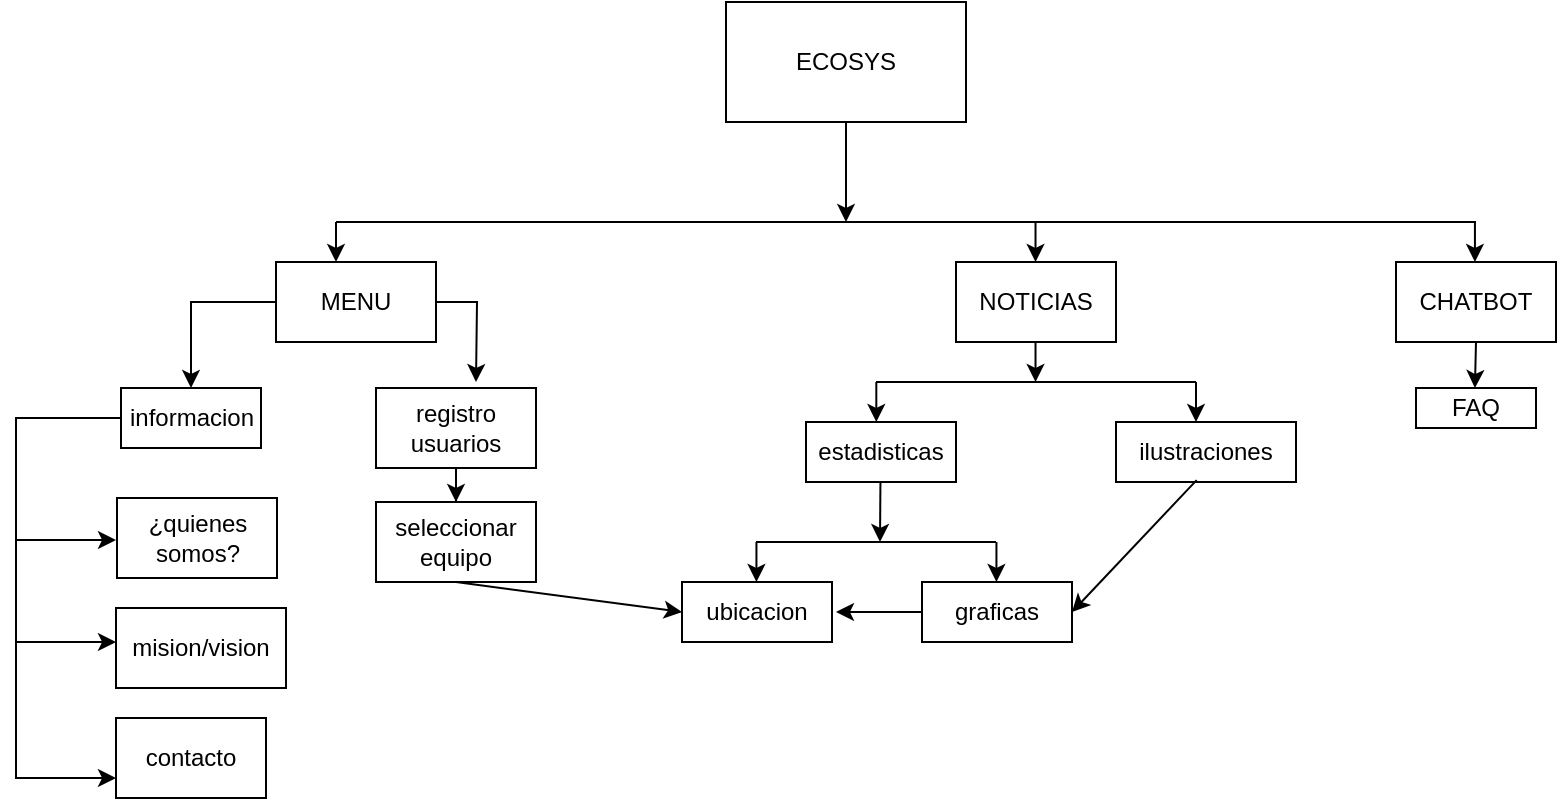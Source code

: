 <mxfile version="20.5.1" type="github" pages="2">
  <diagram name="Page-1" id="e7e014a7-5840-1c2e-5031-d8a46d1fe8dd">
    <mxGraphModel dx="1027" dy="588" grid="1" gridSize="10" guides="1" tooltips="1" connect="1" arrows="1" fold="1" page="1" pageScale="1" pageWidth="1169" pageHeight="826" background="none" math="0" shadow="0">
      <root>
        <mxCell id="0" />
        <mxCell id="1" parent="0" />
        <mxCell id="GRceoLUU05nvehxMUDMh-85" value="ECOSYS" style="rounded=0;whiteSpace=wrap;html=1;" parent="1" vertex="1">
          <mxGeometry x="525" y="40" width="120" height="60" as="geometry" />
        </mxCell>
        <mxCell id="GRceoLUU05nvehxMUDMh-86" value="" style="endArrow=classic;html=1;rounded=0;" parent="1" edge="1">
          <mxGeometry width="50" height="50" relative="1" as="geometry">
            <mxPoint x="585" y="100" as="sourcePoint" />
            <mxPoint x="585" y="150" as="targetPoint" />
          </mxGeometry>
        </mxCell>
        <mxCell id="GRceoLUU05nvehxMUDMh-87" value="" style="endArrow=none;html=1;rounded=0;" parent="1" edge="1">
          <mxGeometry width="50" height="50" relative="1" as="geometry">
            <mxPoint x="330" y="150" as="sourcePoint" />
            <mxPoint x="900" y="150" as="targetPoint" />
          </mxGeometry>
        </mxCell>
        <mxCell id="GRceoLUU05nvehxMUDMh-127" style="edgeStyle=orthogonalEdgeStyle;rounded=0;orthogonalLoop=1;jettySize=auto;html=1;" parent="1" source="GRceoLUU05nvehxMUDMh-88" edge="1">
          <mxGeometry relative="1" as="geometry">
            <mxPoint x="400" y="230" as="targetPoint" />
          </mxGeometry>
        </mxCell>
        <mxCell id="GRceoLUU05nvehxMUDMh-128" style="edgeStyle=orthogonalEdgeStyle;rounded=0;orthogonalLoop=1;jettySize=auto;html=1;entryX=0.5;entryY=0;entryDx=0;entryDy=0;" parent="1" source="GRceoLUU05nvehxMUDMh-88" target="GRceoLUU05nvehxMUDMh-91" edge="1">
          <mxGeometry relative="1" as="geometry" />
        </mxCell>
        <mxCell id="GRceoLUU05nvehxMUDMh-88" value="MENU" style="rounded=0;whiteSpace=wrap;html=1;" parent="1" vertex="1">
          <mxGeometry x="300" y="170" width="80" height="40" as="geometry" />
        </mxCell>
        <mxCell id="GRceoLUU05nvehxMUDMh-125" style="edgeStyle=orthogonalEdgeStyle;rounded=0;orthogonalLoop=1;jettySize=auto;html=1;entryX=0.5;entryY=0;entryDx=0;entryDy=0;" parent="1" source="GRceoLUU05nvehxMUDMh-89" target="GRceoLUU05nvehxMUDMh-121" edge="1">
          <mxGeometry relative="1" as="geometry" />
        </mxCell>
        <mxCell id="GRceoLUU05nvehxMUDMh-89" value="registro usuarios" style="rounded=0;whiteSpace=wrap;html=1;" parent="1" vertex="1">
          <mxGeometry x="350" y="233" width="80" height="40" as="geometry" />
        </mxCell>
        <mxCell id="GRceoLUU05nvehxMUDMh-90" value="CHATBOT" style="rounded=0;whiteSpace=wrap;html=1;" parent="1" vertex="1">
          <mxGeometry x="860" y="170" width="80" height="40" as="geometry" />
        </mxCell>
        <mxCell id="GRceoLUU05nvehxMUDMh-130" style="edgeStyle=orthogonalEdgeStyle;rounded=0;orthogonalLoop=1;jettySize=auto;html=1;entryX=0;entryY=0.75;entryDx=0;entryDy=0;" parent="1" source="GRceoLUU05nvehxMUDMh-91" target="GRceoLUU05nvehxMUDMh-95" edge="1">
          <mxGeometry relative="1" as="geometry">
            <Array as="points">
              <mxPoint x="170" y="248" />
              <mxPoint x="170" y="428" />
            </Array>
          </mxGeometry>
        </mxCell>
        <mxCell id="GRceoLUU05nvehxMUDMh-91" value="informacion" style="rounded=0;whiteSpace=wrap;html=1;" parent="1" vertex="1">
          <mxGeometry x="222.5" y="233" width="70" height="30" as="geometry" />
        </mxCell>
        <mxCell id="GRceoLUU05nvehxMUDMh-92" value="¿quienes somos?" style="rounded=0;whiteSpace=wrap;html=1;" parent="1" vertex="1">
          <mxGeometry x="220.5" y="288" width="80" height="40" as="geometry" />
        </mxCell>
        <mxCell id="GRceoLUU05nvehxMUDMh-93" value="mision/vision" style="rounded=0;whiteSpace=wrap;html=1;" parent="1" vertex="1">
          <mxGeometry x="220" y="343" width="85" height="40" as="geometry" />
        </mxCell>
        <mxCell id="GRceoLUU05nvehxMUDMh-95" value="contacto" style="rounded=0;whiteSpace=wrap;html=1;" parent="1" vertex="1">
          <mxGeometry x="220" y="398" width="75" height="40" as="geometry" />
        </mxCell>
        <mxCell id="GRceoLUU05nvehxMUDMh-100" value="NOTICIAS" style="rounded=0;whiteSpace=wrap;html=1;" parent="1" vertex="1">
          <mxGeometry x="640" y="170" width="80" height="40" as="geometry" />
        </mxCell>
        <mxCell id="GRceoLUU05nvehxMUDMh-101" value="estadisticas" style="rounded=0;whiteSpace=wrap;html=1;" parent="1" vertex="1">
          <mxGeometry x="565" y="250" width="75" height="30" as="geometry" />
        </mxCell>
        <mxCell id="GRceoLUU05nvehxMUDMh-102" value="ilustraciones" style="rounded=0;whiteSpace=wrap;html=1;" parent="1" vertex="1">
          <mxGeometry x="720" y="250" width="90" height="30" as="geometry" />
        </mxCell>
        <mxCell id="GRceoLUU05nvehxMUDMh-103" value="ubicacion" style="rounded=0;whiteSpace=wrap;html=1;" parent="1" vertex="1">
          <mxGeometry x="503" y="330" width="75" height="30" as="geometry" />
        </mxCell>
        <mxCell id="GRceoLUU05nvehxMUDMh-133" style="edgeStyle=orthogonalEdgeStyle;rounded=0;orthogonalLoop=1;jettySize=auto;html=1;" parent="1" source="GRceoLUU05nvehxMUDMh-104" edge="1">
          <mxGeometry relative="1" as="geometry">
            <mxPoint x="580" y="345" as="targetPoint" />
          </mxGeometry>
        </mxCell>
        <mxCell id="GRceoLUU05nvehxMUDMh-104" value="graficas" style="rounded=0;whiteSpace=wrap;html=1;" parent="1" vertex="1">
          <mxGeometry x="623" y="330" width="75" height="30" as="geometry" />
        </mxCell>
        <mxCell id="GRceoLUU05nvehxMUDMh-105" value="" style="endArrow=classic;html=1;rounded=0;" parent="1" edge="1">
          <mxGeometry width="50" height="50" relative="1" as="geometry">
            <mxPoint x="760" y="230" as="sourcePoint" />
            <mxPoint x="760" y="250" as="targetPoint" />
          </mxGeometry>
        </mxCell>
        <mxCell id="GRceoLUU05nvehxMUDMh-106" value="" style="endArrow=classic;html=1;rounded=0;" parent="1" edge="1">
          <mxGeometry width="50" height="50" relative="1" as="geometry">
            <mxPoint x="600.16" y="230" as="sourcePoint" />
            <mxPoint x="600.16" y="250" as="targetPoint" />
          </mxGeometry>
        </mxCell>
        <mxCell id="GRceoLUU05nvehxMUDMh-107" value="" style="endArrow=none;html=1;rounded=0;" parent="1" edge="1">
          <mxGeometry width="50" height="50" relative="1" as="geometry">
            <mxPoint x="600" y="230" as="sourcePoint" />
            <mxPoint x="760" y="230" as="targetPoint" />
          </mxGeometry>
        </mxCell>
        <mxCell id="GRceoLUU05nvehxMUDMh-108" value="" style="endArrow=none;html=1;rounded=0;" parent="1" edge="1">
          <mxGeometry width="50" height="50" relative="1" as="geometry">
            <mxPoint x="540" y="310" as="sourcePoint" />
            <mxPoint x="660" y="310" as="targetPoint" />
          </mxGeometry>
        </mxCell>
        <mxCell id="GRceoLUU05nvehxMUDMh-109" value="" style="endArrow=classic;html=1;rounded=0;" parent="1" edge="1">
          <mxGeometry width="50" height="50" relative="1" as="geometry">
            <mxPoint x="679.76" y="150" as="sourcePoint" />
            <mxPoint x="679.76" y="170" as="targetPoint" />
          </mxGeometry>
        </mxCell>
        <mxCell id="GRceoLUU05nvehxMUDMh-110" value="" style="endArrow=classic;html=1;rounded=0;" parent="1" edge="1">
          <mxGeometry width="50" height="50" relative="1" as="geometry">
            <mxPoint x="679.76" y="210" as="sourcePoint" />
            <mxPoint x="679.76" y="230" as="targetPoint" />
          </mxGeometry>
        </mxCell>
        <mxCell id="GRceoLUU05nvehxMUDMh-111" value="" style="endArrow=classic;html=1;rounded=0;" parent="1" edge="1">
          <mxGeometry width="50" height="50" relative="1" as="geometry">
            <mxPoint x="540.22" y="310" as="sourcePoint" />
            <mxPoint x="540.22" y="330" as="targetPoint" />
          </mxGeometry>
        </mxCell>
        <mxCell id="GRceoLUU05nvehxMUDMh-112" value="" style="endArrow=classic;html=1;rounded=0;" parent="1" edge="1">
          <mxGeometry width="50" height="50" relative="1" as="geometry">
            <mxPoint x="660.22" y="310" as="sourcePoint" />
            <mxPoint x="660.22" y="330" as="targetPoint" />
          </mxGeometry>
        </mxCell>
        <mxCell id="GRceoLUU05nvehxMUDMh-113" value="" style="endArrow=classic;html=1;rounded=0;" parent="1" edge="1">
          <mxGeometry width="50" height="50" relative="1" as="geometry">
            <mxPoint x="602.22" y="280" as="sourcePoint" />
            <mxPoint x="602" y="310" as="targetPoint" />
          </mxGeometry>
        </mxCell>
        <mxCell id="GRceoLUU05nvehxMUDMh-114" value="FAQ" style="rounded=0;whiteSpace=wrap;html=1;" parent="1" vertex="1">
          <mxGeometry x="870" y="233" width="60" height="20" as="geometry" />
        </mxCell>
        <mxCell id="GRceoLUU05nvehxMUDMh-120" value="" style="endArrow=classic;html=1;rounded=0;entryX=1;entryY=0.5;entryDx=0;entryDy=0;exitX=0.448;exitY=0.969;exitDx=0;exitDy=0;exitPerimeter=0;" parent="1" source="GRceoLUU05nvehxMUDMh-102" target="GRceoLUU05nvehxMUDMh-104" edge="1">
          <mxGeometry width="50" height="50" relative="1" as="geometry">
            <mxPoint x="760.22" y="360" as="sourcePoint" />
            <mxPoint x="760" y="390" as="targetPoint" />
          </mxGeometry>
        </mxCell>
        <mxCell id="GRceoLUU05nvehxMUDMh-121" value="seleccionar equipo" style="rounded=0;whiteSpace=wrap;html=1;" parent="1" vertex="1">
          <mxGeometry x="350" y="290" width="80" height="40" as="geometry" />
        </mxCell>
        <mxCell id="GRceoLUU05nvehxMUDMh-122" value="" style="endArrow=classic;html=1;rounded=0;" parent="1" edge="1">
          <mxGeometry width="50" height="50" relative="1" as="geometry">
            <mxPoint x="899.47" y="150" as="sourcePoint" />
            <mxPoint x="899.47" y="170" as="targetPoint" />
          </mxGeometry>
        </mxCell>
        <mxCell id="GRceoLUU05nvehxMUDMh-123" value="" style="endArrow=classic;html=1;rounded=0;exitX=0.5;exitY=1;exitDx=0;exitDy=0;" parent="1" source="GRceoLUU05nvehxMUDMh-90" edge="1">
          <mxGeometry width="50" height="50" relative="1" as="geometry">
            <mxPoint x="899.47" y="213" as="sourcePoint" />
            <mxPoint x="899.47" y="233" as="targetPoint" />
          </mxGeometry>
        </mxCell>
        <mxCell id="GRceoLUU05nvehxMUDMh-124" value="" style="endArrow=classic;html=1;rounded=0;entryX=0;entryY=0.5;entryDx=0;entryDy=0;exitX=0.5;exitY=1;exitDx=0;exitDy=0;" parent="1" source="GRceoLUU05nvehxMUDMh-121" target="GRceoLUU05nvehxMUDMh-103" edge="1">
          <mxGeometry width="50" height="50" relative="1" as="geometry">
            <mxPoint x="482.32" y="360.0" as="sourcePoint" />
            <mxPoint x="420" y="425.93" as="targetPoint" />
          </mxGeometry>
        </mxCell>
        <mxCell id="GRceoLUU05nvehxMUDMh-131" value="" style="endArrow=classic;html=1;rounded=0;" parent="1" edge="1">
          <mxGeometry width="50" height="50" relative="1" as="geometry">
            <mxPoint x="170" y="309" as="sourcePoint" />
            <mxPoint x="220" y="309" as="targetPoint" />
          </mxGeometry>
        </mxCell>
        <mxCell id="GRceoLUU05nvehxMUDMh-132" value="" style="endArrow=classic;html=1;rounded=0;" parent="1" edge="1">
          <mxGeometry width="50" height="50" relative="1" as="geometry">
            <mxPoint x="170" y="360" as="sourcePoint" />
            <mxPoint x="220.0" y="360" as="targetPoint" />
          </mxGeometry>
        </mxCell>
        <mxCell id="GRceoLUU05nvehxMUDMh-135" value="" style="endArrow=classic;html=1;rounded=0;" parent="1" edge="1">
          <mxGeometry width="50" height="50" relative="1" as="geometry">
            <mxPoint x="330" y="150" as="sourcePoint" />
            <mxPoint x="330" y="170" as="targetPoint" />
          </mxGeometry>
        </mxCell>
      </root>
    </mxGraphModel>
  </diagram>
  <diagram id="6UM_mXIubdZWodaXz436" name="Página-2">
    <mxGraphModel dx="1284" dy="735" grid="1" gridSize="10" guides="1" tooltips="1" connect="1" arrows="1" fold="1" page="1" pageScale="1" pageWidth="1920" pageHeight="1200" math="0" shadow="0">
      <root>
        <mxCell id="0" />
        <mxCell id="1" parent="0" />
        <mxCell id="PEqW4hqBbAC3YHV6mAIF-1" value="CentroComercial" style="swimlane;fontStyle=1;align=center;verticalAlign=top;childLayout=stackLayout;horizontal=1;startSize=26;horizontalStack=0;resizeParent=1;resizeParentMax=0;resizeLast=0;collapsible=1;marginBottom=0;fontFamily=Lucida Console;" parent="1" vertex="1">
          <mxGeometry x="209" y="178" width="160" height="122" as="geometry" />
        </mxCell>
        <mxCell id="PEqW4hqBbAC3YHV6mAIF-2" value="- nombre: String&#xa;- direccion: String&#xa;- telefono: String&#xa;" style="text;strokeColor=none;fillColor=none;align=left;verticalAlign=top;spacingLeft=4;spacingRight=4;overflow=hidden;rotatable=0;points=[[0,0.5],[1,0.5]];portConstraint=eastwest;fontFamily=Lucida Console;" parent="PEqW4hqBbAC3YHV6mAIF-1" vertex="1">
          <mxGeometry y="26" width="160" height="62" as="geometry" />
        </mxCell>
        <mxCell id="PEqW4hqBbAC3YHV6mAIF-3" value="" style="line;strokeWidth=1;fillColor=none;align=left;verticalAlign=middle;spacingTop=-1;spacingLeft=3;spacingRight=3;rotatable=0;labelPosition=right;points=[];portConstraint=eastwest;strokeColor=inherit;fontFamily=Lucida Console;" parent="PEqW4hqBbAC3YHV6mAIF-1" vertex="1">
          <mxGeometry y="88" width="160" height="8" as="geometry" />
        </mxCell>
        <mxCell id="PEqW4hqBbAC3YHV6mAIF-4" value="+ method(type): type" style="text;strokeColor=none;fillColor=none;align=left;verticalAlign=top;spacingLeft=4;spacingRight=4;overflow=hidden;rotatable=0;points=[[0,0.5],[1,0.5]];portConstraint=eastwest;fontFamily=Lucida Console;" parent="PEqW4hqBbAC3YHV6mAIF-1" vertex="1">
          <mxGeometry y="96" width="160" height="26" as="geometry" />
        </mxCell>
        <mxCell id="PEqW4hqBbAC3YHV6mAIF-5" value="Administrador" style="swimlane;fontStyle=1;align=center;verticalAlign=top;childLayout=stackLayout;horizontal=1;startSize=26;horizontalStack=0;resizeParent=1;resizeParentMax=0;resizeLast=0;collapsible=1;marginBottom=0;fontFamily=Lucida Console;" parent="1" vertex="1">
          <mxGeometry x="564" y="343" width="233" height="80" as="geometry" />
        </mxCell>
        <mxCell id="PEqW4hqBbAC3YHV6mAIF-7" value="" style="line;strokeWidth=1;fillColor=none;align=left;verticalAlign=middle;spacingTop=-1;spacingLeft=3;spacingRight=3;rotatable=0;labelPosition=right;points=[];portConstraint=eastwest;strokeColor=inherit;fontFamily=Lucida Console;" parent="PEqW4hqBbAC3YHV6mAIF-5" vertex="1">
          <mxGeometry y="26" width="233" height="4" as="geometry" />
        </mxCell>
        <mxCell id="NxkOI3kuFSJLJE0ama8F-24" value="&lt;div align=&quot;left&quot;&gt;+ consultarClientes(): void&lt;/div&gt;&lt;div align=&quot;left&quot;&gt;+ actualizarInfoClientes(): void&lt;/div&gt;&lt;div align=&quot;left&quot;&gt;+ verInfoEmpleados(): void&lt;br&gt;&lt;/div&gt;" style="text;html=1;align=center;verticalAlign=middle;resizable=0;points=[];autosize=1;strokeColor=none;fillColor=none;fontSize=11;fontFamily=Lucida Console;fontStyle=0" vertex="1" parent="PEqW4hqBbAC3YHV6mAIF-5">
          <mxGeometry y="30" width="233" height="50" as="geometry" />
        </mxCell>
        <mxCell id="PEqW4hqBbAC3YHV6mAIF-10" value="AdminGeneral" style="swimlane;fontStyle=1;align=center;verticalAlign=top;childLayout=stackLayout;horizontal=1;startSize=26;horizontalStack=0;resizeParent=1;resizeParentMax=0;resizeLast=0;collapsible=1;marginBottom=0;fontFamily=Lucida Console;" parent="1" vertex="1">
          <mxGeometry x="304" y="472" width="290" height="130" as="geometry" />
        </mxCell>
        <mxCell id="PEqW4hqBbAC3YHV6mAIF-12" value="" style="line;strokeWidth=1;fillColor=none;align=left;verticalAlign=middle;spacingTop=-1;spacingLeft=3;spacingRight=3;rotatable=0;labelPosition=right;points=[];portConstraint=eastwest;strokeColor=inherit;fontFamily=Lucida Console;" parent="PEqW4hqBbAC3YHV6mAIF-10" vertex="1">
          <mxGeometry y="26" width="290" height="8" as="geometry" />
        </mxCell>
        <mxCell id="PEqW4hqBbAC3YHV6mAIF-13" value="+ AGeneral()&#xa;+ asignarNombreLocal(): void&#xa;+ eliminarNegocio(): void&#xa;+ consultarInfoNegocio(): void&#xa;+ registrarAdministradorLocal(): void&#xa;+ detalleVentas(): void" style="text;strokeColor=none;fillColor=none;align=left;verticalAlign=top;spacingLeft=4;spacingRight=4;overflow=hidden;rotatable=0;points=[[0,0.5],[1,0.5]];portConstraint=eastwest;fontFamily=Lucida Console;" parent="PEqW4hqBbAC3YHV6mAIF-10" vertex="1">
          <mxGeometry y="34" width="290" height="96" as="geometry" />
        </mxCell>
        <mxCell id="PEqW4hqBbAC3YHV6mAIF-14" value="AdminLocal" style="swimlane;fontStyle=1;align=center;verticalAlign=top;childLayout=stackLayout;horizontal=1;startSize=26;horizontalStack=0;resizeParent=1;resizeParentMax=0;resizeLast=0;collapsible=1;marginBottom=0;fontFamily=Lucida Console;" parent="1" vertex="1">
          <mxGeometry x="689" y="472" width="230" height="160" as="geometry" />
        </mxCell>
        <mxCell id="PEqW4hqBbAC3YHV6mAIF-16" value="" style="line;strokeWidth=1;fillColor=none;align=left;verticalAlign=middle;spacingTop=-1;spacingLeft=3;spacingRight=3;rotatable=0;labelPosition=right;points=[];portConstraint=eastwest;strokeColor=inherit;fontFamily=Lucida Console;" parent="PEqW4hqBbAC3YHV6mAIF-14" vertex="1">
          <mxGeometry y="26" width="230" height="8" as="geometry" />
        </mxCell>
        <mxCell id="PEqW4hqBbAC3YHV6mAIF-17" value="+ vender(): void&#xa;+ verInfoNegocio(): void &#xa;+ inventario(): void&#xa;+ cancelarVenta(): void&#xa;+ generarMulta(): void&#xa;+ cancelarMulta(): void&#xa;+ contratarEmpleado(): void" style="text;strokeColor=none;fillColor=none;align=left;verticalAlign=top;spacingLeft=4;spacingRight=4;overflow=hidden;rotatable=0;points=[[0,0.5],[1,0.5]];portConstraint=eastwest;fontFamily=Lucida Console;fontStyle=0" parent="PEqW4hqBbAC3YHV6mAIF-14" vertex="1">
          <mxGeometry y="34" width="230" height="126" as="geometry" />
        </mxCell>
        <mxCell id="PEqW4hqBbAC3YHV6mAIF-18" value="" style="endArrow=block;endSize=16;endFill=0;html=1;rounded=0;fontFamily=Lucida Console;exitX=0.75;exitY=0;exitDx=0;exitDy=0;entryX=-0.013;entryY=0.327;entryDx=0;entryDy=0;entryPerimeter=0;" parent="1" source="PEqW4hqBbAC3YHV6mAIF-10" target="NxkOI3kuFSJLJE0ama8F-24" edge="1">
          <mxGeometry width="160" relative="1" as="geometry">
            <mxPoint x="640.92" y="426.4" as="sourcePoint" />
            <mxPoint x="639.75" y="388.83" as="targetPoint" />
          </mxGeometry>
        </mxCell>
        <mxCell id="PEqW4hqBbAC3YHV6mAIF-22" value="Local" style="swimlane;fontStyle=1;align=center;verticalAlign=top;childLayout=stackLayout;horizontal=1;startSize=26;horizontalStack=0;resizeParent=1;resizeParentMax=0;resizeLast=0;collapsible=1;marginBottom=0;fontFamily=Lucida Console;" parent="1" vertex="1">
          <mxGeometry x="349" y="728" width="280" height="310" as="geometry" />
        </mxCell>
        <mxCell id="PEqW4hqBbAC3YHV6mAIF-23" value="- nombre: String&#xa;- fechaInicioContrato: String&#xa;- fechaFinContrato: String&#xa;- estadoLocal: Boolean&#xa;- valorRenta: double&#xa;" style="text;strokeColor=none;fillColor=none;align=left;verticalAlign=top;spacingLeft=4;spacingRight=4;overflow=hidden;rotatable=0;points=[[0,0.5],[1,0.5]];portConstraint=eastwest;fontFamily=Lucida Console;" parent="PEqW4hqBbAC3YHV6mAIF-22" vertex="1">
          <mxGeometry y="26" width="280" height="84" as="geometry" />
        </mxCell>
        <mxCell id="PEqW4hqBbAC3YHV6mAIF-24" value="" style="line;strokeWidth=1;fillColor=none;align=left;verticalAlign=middle;spacingTop=-1;spacingLeft=3;spacingRight=3;rotatable=0;labelPosition=right;points=[];portConstraint=eastwest;strokeColor=inherit;fontFamily=Lucida Console;" parent="PEqW4hqBbAC3YHV6mAIF-22" vertex="1">
          <mxGeometry y="110" width="280" height="8" as="geometry" />
        </mxCell>
        <mxCell id="PEqW4hqBbAC3YHV6mAIF-25" value="+ Negocio()&#xa;+ setNombre(): String&#xa;+ setValorRenta(): double&#xa;+ setFechaInicioContrato(): String&#xa;+ setFechaFinContrato(): String&#xa;+ setEstadoLocal(): Boolean &#xa;+ getNombre(): void&#xa;+ getFechaInicioContrato(): void&#xa;+ getEstadoLocal(): void&#xa;+ getValorRenta(): void&#xa;+ validacionEstadoNegocio(): void&#xa;+ informacionAdministradorLocal(): void&#xa;+ verInventario(): void&#xa;" style="text;strokeColor=none;fillColor=none;align=left;verticalAlign=top;spacingLeft=4;spacingRight=4;overflow=hidden;rotatable=0;points=[[0,0.5],[1,0.5]];portConstraint=eastwest;fontFamily=Lucida Console;" parent="PEqW4hqBbAC3YHV6mAIF-22" vertex="1">
          <mxGeometry y="118" width="280" height="192" as="geometry" />
        </mxCell>
        <mxCell id="PEqW4hqBbAC3YHV6mAIF-30" value="20" style="text;html=1;strokeColor=none;fillColor=none;align=center;verticalAlign=middle;whiteSpace=wrap;rounded=0;fontSize=9;fontFamily=Lucida Console;" parent="1" vertex="1">
          <mxGeometry x="419" y="699" width="20" height="20" as="geometry" />
        </mxCell>
        <mxCell id="PEqW4hqBbAC3YHV6mAIF-31" value="dispone" style="text;html=1;strokeColor=none;fillColor=none;align=center;verticalAlign=middle;whiteSpace=wrap;rounded=0;fontSize=11;fontFamily=Lucida Console;" parent="1" vertex="1">
          <mxGeometry x="703" y="683" width="60" height="20" as="geometry" />
        </mxCell>
        <mxCell id="PEqW4hqBbAC3YHV6mAIF-33" value="Empleado" style="swimlane;fontStyle=1;align=center;verticalAlign=top;childLayout=stackLayout;horizontal=1;startSize=26;horizontalStack=0;resizeParent=1;resizeParentMax=0;resizeLast=0;collapsible=1;marginBottom=0;fontFamily=Lucida Console;" parent="1" vertex="1">
          <mxGeometry x="629" y="70" width="180" height="180" as="geometry" />
        </mxCell>
        <mxCell id="PEqW4hqBbAC3YHV6mAIF-34" value="# cargo: String&#xa;# nombre: String&#xa;# apellido: String&#xa;" style="text;strokeColor=none;fillColor=none;align=left;verticalAlign=top;spacingLeft=4;spacingRight=4;overflow=hidden;rotatable=0;points=[[0,0.5],[1,0.5]];portConstraint=eastwest;fontFamily=Lucida Console;" parent="PEqW4hqBbAC3YHV6mAIF-33" vertex="1">
          <mxGeometry y="26" width="180" height="52" as="geometry" />
        </mxCell>
        <mxCell id="PEqW4hqBbAC3YHV6mAIF-35" value="" style="line;strokeWidth=1;fillColor=none;align=left;verticalAlign=middle;spacingTop=-1;spacingLeft=3;spacingRight=3;rotatable=0;labelPosition=right;points=[];portConstraint=eastwest;strokeColor=inherit;fontFamily=Lucida Console;" parent="PEqW4hqBbAC3YHV6mAIF-33" vertex="1">
          <mxGeometry y="78" width="180" height="2" as="geometry" />
        </mxCell>
        <mxCell id="PEqW4hqBbAC3YHV6mAIF-36" value="+ setCargo(): String&#xa;+ getCargo(): void&#xa;+ setNombre(): String&#xa;+ getNombre(): void&#xa;+ setApellido(): String&#xa;+ getApellido(): void&#xa;&#xa;&#xa;" style="text;strokeColor=none;fillColor=none;align=left;verticalAlign=top;spacingLeft=4;spacingRight=4;overflow=hidden;rotatable=0;points=[[0,0.5],[1,0.5]];portConstraint=eastwest;fontFamily=Lucida Console;" parent="PEqW4hqBbAC3YHV6mAIF-33" vertex="1">
          <mxGeometry y="80" width="180" height="100" as="geometry" />
        </mxCell>
        <mxCell id="PEqW4hqBbAC3YHV6mAIF-41" value="Producto" style="swimlane;fontStyle=1;align=center;verticalAlign=top;childLayout=stackLayout;horizontal=1;startSize=26;horizontalStack=0;resizeParent=1;resizeParentMax=0;resizeLast=0;collapsible=1;marginBottom=0;fontFamily=Lucida Console;" parent="1" vertex="1">
          <mxGeometry x="129" y="998" width="190" height="100" as="geometry" />
        </mxCell>
        <mxCell id="PEqW4hqBbAC3YHV6mAIF-42" value="-categoria: String" style="text;strokeColor=none;fillColor=none;align=left;verticalAlign=top;spacingLeft=4;spacingRight=4;overflow=hidden;rotatable=0;points=[[0,0.5],[1,0.5]];portConstraint=eastwest;fontFamily=Lucida Console;" parent="PEqW4hqBbAC3YHV6mAIF-41" vertex="1">
          <mxGeometry y="26" width="190" height="26" as="geometry" />
        </mxCell>
        <mxCell id="PEqW4hqBbAC3YHV6mAIF-43" value="" style="line;strokeWidth=1;fillColor=none;align=left;verticalAlign=middle;spacingTop=-1;spacingLeft=3;spacingRight=3;rotatable=0;labelPosition=right;points=[];portConstraint=eastwest;strokeColor=inherit;fontFamily=Lucida Console;" parent="PEqW4hqBbAC3YHV6mAIF-41" vertex="1">
          <mxGeometry y="52" width="190" height="8" as="geometry" />
        </mxCell>
        <mxCell id="PEqW4hqBbAC3YHV6mAIF-44" value="+ setCategoria(): String&#xa;+ getCategoria(): void&#xa;" style="text;strokeColor=none;fillColor=none;align=left;verticalAlign=top;spacingLeft=4;spacingRight=4;overflow=hidden;rotatable=0;points=[[0,0.5],[1,0.5]];portConstraint=eastwest;fontFamily=Lucida Console;" parent="PEqW4hqBbAC3YHV6mAIF-41" vertex="1">
          <mxGeometry y="60" width="190" height="40" as="geometry" />
        </mxCell>
        <mxCell id="PEqW4hqBbAC3YHV6mAIF-49" value="GuardiaDeEstacionamiento" style="swimlane;fontStyle=1;align=center;verticalAlign=top;childLayout=stackLayout;horizontal=1;startSize=26;horizontalStack=0;resizeParent=1;resizeParentMax=0;resizeLast=0;collapsible=1;marginBottom=0;fontFamily=Lucida Console;" parent="1" vertex="1">
          <mxGeometry x="1239" y="256" width="270" height="94" as="geometry" />
        </mxCell>
        <mxCell id="PEqW4hqBbAC3YHV6mAIF-50" value="-categoria: String&#xa;&#xa;" style="text;strokeColor=none;fillColor=none;align=left;verticalAlign=top;spacingLeft=4;spacingRight=4;overflow=hidden;rotatable=0;points=[[0,0.5],[1,0.5]];portConstraint=eastwest;fontFamily=Lucida Console;" parent="PEqW4hqBbAC3YHV6mAIF-49" vertex="1">
          <mxGeometry y="26" width="270" height="34" as="geometry" />
        </mxCell>
        <mxCell id="PEqW4hqBbAC3YHV6mAIF-51" value="" style="line;strokeWidth=1;fillColor=none;align=left;verticalAlign=middle;spacingTop=-1;spacingLeft=3;spacingRight=3;rotatable=0;labelPosition=right;points=[];portConstraint=eastwest;strokeColor=inherit;fontFamily=Lucida Console;" parent="PEqW4hqBbAC3YHV6mAIF-49" vertex="1">
          <mxGeometry y="60" width="270" height="8" as="geometry" />
        </mxCell>
        <mxCell id="PEqW4hqBbAC3YHV6mAIF-52" value="+ method(type): type" style="text;strokeColor=none;fillColor=none;align=left;verticalAlign=top;spacingLeft=4;spacingRight=4;overflow=hidden;rotatable=0;points=[[0,0.5],[1,0.5]];portConstraint=eastwest;fontFamily=Lucida Console;" parent="PEqW4hqBbAC3YHV6mAIF-49" vertex="1">
          <mxGeometry y="68" width="270" height="26" as="geometry" />
        </mxCell>
        <mxCell id="PEqW4hqBbAC3YHV6mAIF-53" value="Vehiculo" style="swimlane;fontStyle=1;align=center;verticalAlign=top;childLayout=stackLayout;horizontal=1;startSize=26;horizontalStack=0;resizeParent=1;resizeParentMax=0;resizeLast=0;collapsible=1;marginBottom=0;fontFamily=Lucida Console;" parent="1" vertex="1">
          <mxGeometry x="1409" y="406" width="230" height="280" as="geometry" />
        </mxCell>
        <mxCell id="PEqW4hqBbAC3YHV6mAIF-54" value="#placa: String&#xa;#horaIngreso: String&#xa;#horaSalida: String&#xa;#estadoVehiculo: String&#xa;#valorPago: double&#xa;&#xa;" style="text;strokeColor=none;fillColor=none;align=left;verticalAlign=top;spacingLeft=4;spacingRight=4;overflow=hidden;rotatable=0;points=[[0,0.5],[1,0.5]];portConstraint=eastwest;fontFamily=Lucida Console;" parent="PEqW4hqBbAC3YHV6mAIF-53" vertex="1">
          <mxGeometry y="26" width="230" height="74" as="geometry" />
        </mxCell>
        <mxCell id="PEqW4hqBbAC3YHV6mAIF-55" value="" style="line;strokeWidth=1;fillColor=none;align=left;verticalAlign=middle;spacingTop=-1;spacingLeft=3;spacingRight=3;rotatable=0;labelPosition=right;points=[];portConstraint=eastwest;strokeColor=inherit;fontFamily=Lucida Console;" parent="PEqW4hqBbAC3YHV6mAIF-53" vertex="1">
          <mxGeometry y="100" width="230" height="10" as="geometry" />
        </mxCell>
        <mxCell id="PEqW4hqBbAC3YHV6mAIF-56" value="+ Vehiculo()&#xa;+ setPlaca():String&#xa;+ setHoraIngreso():String&#xa;+ setHoraSalida(): String&#xa;+ setEstadoVehiculo(): String&#xa;+ getPlaca():void&#xa;+ getPlaca():void&#xa;+ getHoraIngreso():void&#xa;+ getHoraSalida(): void&#xa;+ getEstadoVehiculo(): void&#xa;+ tiempoParqueo():void&#xa;" style="text;strokeColor=none;fillColor=none;align=left;verticalAlign=top;spacingLeft=4;spacingRight=4;overflow=hidden;rotatable=0;points=[[0,0.5],[1,0.5]];portConstraint=eastwest;fontFamily=Lucida Console;" parent="PEqW4hqBbAC3YHV6mAIF-53" vertex="1">
          <mxGeometry y="110" width="230" height="170" as="geometry" />
        </mxCell>
        <mxCell id="PEqW4hqBbAC3YHV6mAIF-58" value="Cliente" style="swimlane;fontStyle=1;align=center;verticalAlign=top;childLayout=stackLayout;horizontal=1;startSize=26;horizontalStack=0;resizeParent=1;resizeParentMax=0;resizeLast=0;collapsible=1;marginBottom=0;fontFamily=Lucida Console;" parent="1" vertex="1">
          <mxGeometry x="29" y="288" width="160" height="86" as="geometry" />
        </mxCell>
        <mxCell id="PEqW4hqBbAC3YHV6mAIF-59" value="+ field: type" style="text;strokeColor=none;fillColor=none;align=left;verticalAlign=top;spacingLeft=4;spacingRight=4;overflow=hidden;rotatable=0;points=[[0,0.5],[1,0.5]];portConstraint=eastwest;fontFamily=Lucida Console;" parent="PEqW4hqBbAC3YHV6mAIF-58" vertex="1">
          <mxGeometry y="26" width="160" height="26" as="geometry" />
        </mxCell>
        <mxCell id="PEqW4hqBbAC3YHV6mAIF-60" value="" style="line;strokeWidth=1;fillColor=none;align=left;verticalAlign=middle;spacingTop=-1;spacingLeft=3;spacingRight=3;rotatable=0;labelPosition=right;points=[];portConstraint=eastwest;strokeColor=inherit;fontFamily=Lucida Console;" parent="PEqW4hqBbAC3YHV6mAIF-58" vertex="1">
          <mxGeometry y="52" width="160" height="8" as="geometry" />
        </mxCell>
        <mxCell id="PEqW4hqBbAC3YHV6mAIF-61" value="+ method(type): type" style="text;strokeColor=none;fillColor=none;align=left;verticalAlign=top;spacingLeft=4;spacingRight=4;overflow=hidden;rotatable=0;points=[[0,0.5],[1,0.5]];portConstraint=eastwest;fontFamily=Lucida Console;" parent="PEqW4hqBbAC3YHV6mAIF-58" vertex="1">
          <mxGeometry y="60" width="160" height="26" as="geometry" />
        </mxCell>
        <mxCell id="PEqW4hqBbAC3YHV6mAIF-37" value="Inventario" style="swimlane;fontStyle=1;align=center;verticalAlign=top;childLayout=stackLayout;horizontal=1;startSize=26;horizontalStack=0;resizeParent=1;resizeParentMax=0;resizeLast=0;collapsible=1;marginBottom=0;fontFamily=Lucida Console;" parent="1" vertex="1">
          <mxGeometry x="684" y="958" width="230" height="114" as="geometry" />
        </mxCell>
        <mxCell id="PEqW4hqBbAC3YHV6mAIF-39" value="" style="line;strokeWidth=1;fillColor=none;align=left;verticalAlign=middle;spacingTop=-1;spacingLeft=3;spacingRight=3;rotatable=0;labelPosition=right;points=[];portConstraint=eastwest;strokeColor=inherit;fontFamily=Lucida Console;" parent="PEqW4hqBbAC3YHV6mAIF-37" vertex="1">
          <mxGeometry y="26" width="230" height="8" as="geometry" />
        </mxCell>
        <mxCell id="PEqW4hqBbAC3YHV6mAIF-40" value="+ verProductos(): void&#xa;+ registrarProducto(): void&#xa;+ venderProducto()&#xa;+ ventasPendientes()&#xa;+ eliminarProducto(): void&#xa;" style="text;strokeColor=none;fillColor=none;align=left;verticalAlign=top;spacingLeft=4;spacingRight=4;overflow=hidden;rotatable=0;points=[[0,0.5],[1,0.5]];portConstraint=eastwest;fontFamily=Lucida Console;" parent="PEqW4hqBbAC3YHV6mAIF-37" vertex="1">
          <mxGeometry y="34" width="230" height="80" as="geometry" />
        </mxCell>
        <mxCell id="PEqW4hqBbAC3YHV6mAIF-63" value="0...*" style="text;html=1;strokeColor=none;fillColor=none;align=center;verticalAlign=middle;whiteSpace=wrap;rounded=0;fontSize=11;fontFamily=Lucida Console;" parent="1" vertex="1">
          <mxGeometry x="114" y="256" width="30" height="20" as="geometry" />
        </mxCell>
        <mxCell id="PEqW4hqBbAC3YHV6mAIF-64" value="registra" style="text;html=1;strokeColor=none;fillColor=none;align=center;verticalAlign=middle;whiteSpace=wrap;rounded=0;fontSize=11;fontFamily=Lucida Console;" parent="1" vertex="1">
          <mxGeometry x="119" y="193" width="60" height="30" as="geometry" />
        </mxCell>
        <mxCell id="PEqW4hqBbAC3YHV6mAIF-67" value="" style="endArrow=open;html=1;endSize=12;startArrow=diamondThin;startSize=14;startFill=0;edgeStyle=orthogonalEdgeStyle;align=left;verticalAlign=bottom;rounded=0;fontSize=11;exitX=0;exitY=0.5;exitDx=0;exitDy=0;fontFamily=Lucida Console;" parent="1" source="PEqW4hqBbAC3YHV6mAIF-2" target="PEqW4hqBbAC3YHV6mAIF-58" edge="1">
          <mxGeometry x="-1" y="3" relative="1" as="geometry">
            <mxPoint x="239" y="378" as="sourcePoint" />
            <mxPoint x="399" y="378" as="targetPoint" />
          </mxGeometry>
        </mxCell>
        <mxCell id="PEqW4hqBbAC3YHV6mAIF-71" value="" style="endArrow=open;html=1;endSize=12;startArrow=diamondThin;startSize=14;startFill=0;edgeStyle=orthogonalEdgeStyle;align=left;verticalAlign=bottom;rounded=0;fontSize=11;fontFamily=Lucida Console;exitX=0.5;exitY=1;exitDx=0;exitDy=0;entryX=0.326;entryY=-0.001;entryDx=0;entryDy=0;entryPerimeter=0;" parent="1" source="PEqW4hqBbAC3YHV6mAIF-10" target="PEqW4hqBbAC3YHV6mAIF-22" edge="1">
          <mxGeometry x="-1" y="3" relative="1" as="geometry">
            <mxPoint x="448" y="628" as="sourcePoint" />
            <mxPoint x="444" y="728" as="targetPoint" />
            <Array as="points">
              <mxPoint x="449" y="688" />
              <mxPoint x="440" y="688" />
            </Array>
          </mxGeometry>
        </mxCell>
        <mxCell id="PEqW4hqBbAC3YHV6mAIF-73" value="Moto" style="swimlane;fontStyle=1;align=center;verticalAlign=top;childLayout=stackLayout;horizontal=1;startSize=26;horizontalStack=0;resizeParent=1;resizeParentMax=0;resizeLast=0;collapsible=1;marginBottom=0;fontFamily=Lucida Console;" parent="1" vertex="1">
          <mxGeometry x="1716" y="430" width="160" height="86" as="geometry" />
        </mxCell>
        <mxCell id="PEqW4hqBbAC3YHV6mAIF-74" value="-categoria: String" style="text;strokeColor=none;fillColor=none;align=left;verticalAlign=top;spacingLeft=4;spacingRight=4;overflow=hidden;rotatable=0;points=[[0,0.5],[1,0.5]];portConstraint=eastwest;fontFamily=Lucida Console;" parent="PEqW4hqBbAC3YHV6mAIF-73" vertex="1">
          <mxGeometry y="26" width="160" height="26" as="geometry" />
        </mxCell>
        <mxCell id="PEqW4hqBbAC3YHV6mAIF-75" value="" style="line;strokeWidth=1;fillColor=none;align=left;verticalAlign=middle;spacingTop=-1;spacingLeft=3;spacingRight=3;rotatable=0;labelPosition=right;points=[];portConstraint=eastwest;strokeColor=inherit;fontFamily=Lucida Console;" parent="PEqW4hqBbAC3YHV6mAIF-73" vertex="1">
          <mxGeometry y="52" width="160" height="8" as="geometry" />
        </mxCell>
        <mxCell id="PEqW4hqBbAC3YHV6mAIF-76" value="+ Moto()" style="text;strokeColor=none;fillColor=none;align=left;verticalAlign=top;spacingLeft=4;spacingRight=4;overflow=hidden;rotatable=0;points=[[0,0.5],[1,0.5]];portConstraint=eastwest;fontFamily=Lucida Console;" parent="PEqW4hqBbAC3YHV6mAIF-73" vertex="1">
          <mxGeometry y="60" width="160" height="26" as="geometry" />
        </mxCell>
        <mxCell id="PEqW4hqBbAC3YHV6mAIF-77" value="Carro" style="swimlane;fontStyle=1;align=center;verticalAlign=top;childLayout=stackLayout;horizontal=1;startSize=26;horizontalStack=0;resizeParent=1;resizeParentMax=0;resizeLast=0;collapsible=1;marginBottom=0;fontFamily=Lucida Console;" parent="1" vertex="1">
          <mxGeometry x="1706" y="546" width="160" height="86" as="geometry" />
        </mxCell>
        <mxCell id="PEqW4hqBbAC3YHV6mAIF-78" value="-categoria: String" style="text;strokeColor=none;fillColor=none;align=left;verticalAlign=top;spacingLeft=4;spacingRight=4;overflow=hidden;rotatable=0;points=[[0,0.5],[1,0.5]];portConstraint=eastwest;fontFamily=Lucida Console;" parent="PEqW4hqBbAC3YHV6mAIF-77" vertex="1">
          <mxGeometry y="26" width="160" height="26" as="geometry" />
        </mxCell>
        <mxCell id="PEqW4hqBbAC3YHV6mAIF-79" value="" style="line;strokeWidth=1;fillColor=none;align=left;verticalAlign=middle;spacingTop=-1;spacingLeft=3;spacingRight=3;rotatable=0;labelPosition=right;points=[];portConstraint=eastwest;strokeColor=inherit;fontFamily=Lucida Console;" parent="PEqW4hqBbAC3YHV6mAIF-77" vertex="1">
          <mxGeometry y="52" width="160" height="8" as="geometry" />
        </mxCell>
        <mxCell id="PEqW4hqBbAC3YHV6mAIF-80" value="+ Carro()" style="text;strokeColor=none;fillColor=none;align=left;verticalAlign=top;spacingLeft=4;spacingRight=4;overflow=hidden;rotatable=0;points=[[0,0.5],[1,0.5]];portConstraint=eastwest;fontFamily=Lucida Console;" parent="PEqW4hqBbAC3YHV6mAIF-77" vertex="1">
          <mxGeometry y="60" width="160" height="26" as="geometry" />
        </mxCell>
        <mxCell id="PEqW4hqBbAC3YHV6mAIF-81" value="" style="endArrow=block;endSize=16;endFill=0;html=1;rounded=0;fontSize=11;entryX=1;entryY=0.5;entryDx=0;entryDy=0;exitX=0;exitY=0.5;exitDx=0;exitDy=0;fontFamily=Lucida Console;" parent="1" source="PEqW4hqBbAC3YHV6mAIF-74" target="PEqW4hqBbAC3YHV6mAIF-54" edge="1">
          <mxGeometry width="160" relative="1" as="geometry">
            <mxPoint x="1689" y="706" as="sourcePoint" />
            <mxPoint x="1849" y="706" as="targetPoint" />
          </mxGeometry>
        </mxCell>
        <mxCell id="PEqW4hqBbAC3YHV6mAIF-82" value="" style="endArrow=block;endSize=16;endFill=0;html=1;rounded=0;fontSize=11;entryX=1.017;entryY=0.395;entryDx=0;entryDy=0;exitX=0;exitY=0.5;exitDx=0;exitDy=0;entryPerimeter=0;fontFamily=Lucida Console;" parent="1" source="PEqW4hqBbAC3YHV6mAIF-78" target="PEqW4hqBbAC3YHV6mAIF-56" edge="1">
          <mxGeometry width="160" relative="1" as="geometry">
            <mxPoint x="1839" y="602" as="sourcePoint" />
            <mxPoint x="1679" y="586" as="targetPoint" />
          </mxGeometry>
        </mxCell>
        <mxCell id="PEqW4hqBbAC3YHV6mAIF-83" value="" style="endArrow=open;html=1;endSize=12;startArrow=diamondThin;startSize=14;startFill=0;edgeStyle=orthogonalEdgeStyle;align=left;verticalAlign=bottom;rounded=0;fontFamily=Lucida Console;fontSize=11;exitX=1.005;exitY=0.857;exitDx=0;exitDy=0;exitPerimeter=0;" parent="1" source="PEqW4hqBbAC3YHV6mAIF-50" target="PEqW4hqBbAC3YHV6mAIF-53" edge="1">
          <mxGeometry x="-1" y="3" relative="1" as="geometry">
            <mxPoint x="1549" y="366" as="sourcePoint" />
            <mxPoint x="1619" y="386" as="targetPoint" />
            <Array as="points">
              <mxPoint x="1579" y="311" />
            </Array>
          </mxGeometry>
        </mxCell>
        <mxCell id="PEqW4hqBbAC3YHV6mAIF-84" value="" style="endArrow=block;endSize=16;endFill=0;html=1;rounded=0;fontFamily=Lucida Console;exitX=0.5;exitY=0;exitDx=0;exitDy=0;entryX=1;entryY=0;entryDx=0;entryDy=0;" parent="1" source="PEqW4hqBbAC3YHV6mAIF-49" edge="1" target="PEqW4hqBbAC3YHV6mAIF-33">
          <mxGeometry width="160" relative="1" as="geometry">
            <mxPoint x="1473.64" y="310.01" as="sourcePoint" />
            <mxPoint x="799" y="130" as="targetPoint" />
          </mxGeometry>
        </mxCell>
        <mxCell id="PEqW4hqBbAC3YHV6mAIF-85" value="" style="endArrow=block;endSize=16;endFill=0;html=1;rounded=0;entryX=0.469;entryY=1.108;entryDx=0;entryDy=0;entryPerimeter=0;fontFamily=Lucida Console;exitX=0.5;exitY=0;exitDx=0;exitDy=0;" parent="1" source="PEqW4hqBbAC3YHV6mAIF-5" target="PEqW4hqBbAC3YHV6mAIF-36" edge="1">
          <mxGeometry width="160" relative="1" as="geometry">
            <mxPoint x="524" y="438" as="sourcePoint" />
            <mxPoint x="663.96" y="384.988" as="targetPoint" />
          </mxGeometry>
        </mxCell>
        <mxCell id="PEqW4hqBbAC3YHV6mAIF-86" value="0...*" style="text;html=1;strokeColor=none;fillColor=none;align=center;verticalAlign=middle;whiteSpace=wrap;rounded=0;fontSize=11;fontFamily=Lucida Console;" parent="1" vertex="1">
          <mxGeometry x="1579" y="372" width="40" height="22" as="geometry" />
        </mxCell>
        <mxCell id="PEqW4hqBbAC3YHV6mAIF-87" value="inscribe" style="text;html=1;strokeColor=none;fillColor=none;align=center;verticalAlign=middle;whiteSpace=wrap;rounded=0;fontSize=11;fontFamily=Lucida Console;" parent="1" vertex="1">
          <mxGeometry x="1533" y="292" width="40" height="22" as="geometry" />
        </mxCell>
        <mxCell id="PEqW4hqBbAC3YHV6mAIF-89" value="1...*" style="text;html=1;strokeColor=none;fillColor=none;align=center;verticalAlign=middle;whiteSpace=wrap;rounded=0;fontSize=11;fontFamily=Lucida Console;" parent="1" vertex="1">
          <mxGeometry x="576" y="155" width="40" height="10" as="geometry" />
        </mxCell>
        <mxCell id="u4UDskNY8Jg77bjC6Z7i-5" value="1...*" style="text;html=1;strokeColor=none;fillColor=none;align=center;verticalAlign=middle;whiteSpace=wrap;rounded=0;fontSize=11;fontFamily=Lucida Console;" parent="1" vertex="1">
          <mxGeometry x="576" y="203" width="40" height="10" as="geometry" />
        </mxCell>
        <mxCell id="u4UDskNY8Jg77bjC6Z7i-6" value="gestiona información" style="text;html=1;strokeColor=none;fillColor=none;align=center;verticalAlign=middle;whiteSpace=wrap;rounded=0;fontSize=11;fontFamily=Lucida Console;" parent="1" vertex="1">
          <mxGeometry x="486" y="191" width="40" height="22" as="geometry" />
        </mxCell>
        <mxCell id="u4UDskNY8Jg77bjC6Z7i-7" value="gestiona" style="text;html=1;strokeColor=none;fillColor=none;align=center;verticalAlign=middle;whiteSpace=wrap;rounded=0;fontSize=11;fontFamily=Lucida Console;" parent="1" vertex="1">
          <mxGeometry x="389" y="653" width="60" height="20" as="geometry" />
        </mxCell>
        <mxCell id="u4UDskNY8Jg77bjC6Z7i-9" value="" style="endArrow=open;html=1;endSize=12;startArrow=diamondThin;startSize=14;startFill=0;edgeStyle=orthogonalEdgeStyle;align=left;verticalAlign=bottom;rounded=0;fontSize=11;exitX=0.25;exitY=0;exitDx=0;exitDy=0;entryX=-0.003;entryY=0.848;entryDx=0;entryDy=0;fontFamily=Lucida Console;entryPerimeter=0;" parent="1" source="PEqW4hqBbAC3YHV6mAIF-5" target="PEqW4hqBbAC3YHV6mAIF-36" edge="1">
          <mxGeometry x="-1" y="3" relative="1" as="geometry">
            <mxPoint x="379.0" y="237.998" as="sourcePoint" />
            <mxPoint x="639" y="177" as="targetPoint" />
            <Array as="points">
              <mxPoint x="609" y="250" />
              <mxPoint x="449" y="250" />
              <mxPoint x="449" y="216" />
            </Array>
          </mxGeometry>
        </mxCell>
        <mxCell id="u4UDskNY8Jg77bjC6Z7i-10" value="" style="endArrow=open;html=1;endSize=12;startArrow=diamondThin;startSize=14;startFill=0;edgeStyle=orthogonalEdgeStyle;align=left;verticalAlign=bottom;rounded=0;fontSize=11;entryX=1.006;entryY=0.875;entryDx=0;entryDy=0;fontFamily=Lucida Console;entryPerimeter=0;exitX=0;exitY=0.25;exitDx=0;exitDy=0;" parent="1" source="PEqW4hqBbAC3YHV6mAIF-5" target="PEqW4hqBbAC3YHV6mAIF-59" edge="1">
          <mxGeometry x="-1" y="3" relative="1" as="geometry">
            <mxPoint x="600" y="320" as="sourcePoint" />
            <mxPoint x="638.52" y="220.048" as="targetPoint" />
            <Array as="points">
              <mxPoint x="510" y="363" />
              <mxPoint x="510" y="330" />
              <mxPoint x="376" y="330" />
              <mxPoint x="376" y="337" />
            </Array>
          </mxGeometry>
        </mxCell>
        <mxCell id="u4UDskNY8Jg77bjC6Z7i-11" value="1...*" style="text;html=1;strokeColor=none;fillColor=none;align=center;verticalAlign=middle;whiteSpace=wrap;rounded=0;fontSize=11;fontFamily=Lucida Console;" parent="1" vertex="1">
          <mxGeometry x="209" y="326" width="40" height="10" as="geometry" />
        </mxCell>
        <mxCell id="u4UDskNY8Jg77bjC6Z7i-13" value="" style="endArrow=open;html=1;endSize=12;startArrow=diamondThin;startSize=14;startFill=0;edgeStyle=orthogonalEdgeStyle;align=left;verticalAlign=bottom;rounded=0;fontSize=11;fontFamily=Lucida Console;exitX=1.007;exitY=0.376;exitDx=0;exitDy=0;exitPerimeter=0;entryX=0;entryY=0.5;entryDx=0;entryDy=0;" parent="1" source="PEqW4hqBbAC3YHV6mAIF-13" target="PEqW4hqBbAC3YHV6mAIF-14" edge="1">
          <mxGeometry x="-1" y="3" relative="1" as="geometry">
            <mxPoint x="458.18" y="633.044" as="sourcePoint" />
            <mxPoint x="454" y="738" as="targetPoint" />
            <Array as="points">
              <mxPoint x="619" y="557" />
              <mxPoint x="619" y="552" />
            </Array>
          </mxGeometry>
        </mxCell>
        <mxCell id="u4UDskNY8Jg77bjC6Z7i-14" value="registra" style="text;html=1;strokeColor=none;fillColor=none;align=center;verticalAlign=middle;whiteSpace=wrap;rounded=0;fontSize=10;fontFamily=Lucida Console;" parent="1" vertex="1">
          <mxGeometry x="609" y="528" width="60" height="20" as="geometry" />
        </mxCell>
        <mxCell id="u4UDskNY8Jg77bjC6Z7i-16" value="1...20" style="text;html=1;strokeColor=none;fillColor=none;align=center;verticalAlign=middle;whiteSpace=wrap;rounded=0;fontSize=11;fontFamily=Lucida Console;" parent="1" vertex="1">
          <mxGeometry x="643" y="516" width="40" height="10" as="geometry" />
        </mxCell>
        <mxCell id="uvnZd29uFyhHvr6K_QCC-9" value="" style="endArrow=open;html=1;endSize=12;startArrow=diamondThin;startSize=14;startFill=1;edgeStyle=orthogonalEdgeStyle;align=left;verticalAlign=bottom;rounded=0;exitX=1.007;exitY=0.217;exitDx=0;exitDy=0;exitPerimeter=0;entryX=0.5;entryY=0;entryDx=0;entryDy=0;" parent="1" source="PEqW4hqBbAC3YHV6mAIF-25" target="PEqW4hqBbAC3YHV6mAIF-37" edge="1">
          <mxGeometry x="0.933" y="-30" relative="1" as="geometry">
            <mxPoint x="1042.08" y="788.032" as="sourcePoint" />
            <mxPoint x="899" y="944" as="targetPoint" />
            <mxPoint as="offset" />
            <Array as="points">
              <mxPoint x="669" y="888" />
              <mxPoint x="799" y="888" />
            </Array>
          </mxGeometry>
        </mxCell>
        <mxCell id="uvnZd29uFyhHvr6K_QCC-14" value="posee" style="text;html=1;strokeColor=none;fillColor=none;align=center;verticalAlign=middle;whiteSpace=wrap;rounded=0;fontSize=11;fontFamily=Lucida Console;" parent="1" vertex="1">
          <mxGeometry x="713" y="874" width="45" height="10" as="geometry" />
        </mxCell>
        <mxCell id="G6WE7F5R6Bjt1w4vUytD-2" value="gestiona información" style="text;html=1;strokeColor=none;fillColor=none;align=center;verticalAlign=middle;whiteSpace=wrap;rounded=0;fontSize=11;fontFamily=Lucida Console;" parent="1" vertex="1">
          <mxGeometry x="299" y="311" width="40" height="22" as="geometry" />
        </mxCell>
        <mxCell id="G6WE7F5R6Bjt1w4vUytD-3" value="Vendedor" style="swimlane;fontStyle=1;align=center;verticalAlign=top;childLayout=stackLayout;horizontal=1;startSize=26;horizontalStack=0;resizeParent=1;resizeParentMax=0;resizeLast=0;collapsible=1;marginBottom=0;fontFamily=Lucida Console;" parent="1" vertex="1">
          <mxGeometry x="1169" y="481" width="190" height="80" as="geometry" />
        </mxCell>
        <mxCell id="G6WE7F5R6Bjt1w4vUytD-4" value="" style="line;strokeWidth=1;fillColor=none;align=left;verticalAlign=middle;spacingTop=-1;spacingLeft=3;spacingRight=3;rotatable=0;labelPosition=right;points=[];portConstraint=eastwest;strokeColor=inherit;fontFamily=Lucida Console;" parent="G6WE7F5R6Bjt1w4vUytD-3" vertex="1">
          <mxGeometry y="26" width="190" height="8" as="geometry" />
        </mxCell>
        <mxCell id="G6WE7F5R6Bjt1w4vUytD-5" value="+ generarVenta(): void&#xa;+ verInfoEmpleados(): void&#xa;" style="text;strokeColor=none;fillColor=none;align=left;verticalAlign=top;spacingLeft=4;spacingRight=4;overflow=hidden;rotatable=0;points=[[0,0.5],[1,0.5]];portConstraint=eastwest;fontFamily=Lucida Console;" parent="G6WE7F5R6Bjt1w4vUytD-3" vertex="1">
          <mxGeometry y="34" width="190" height="46" as="geometry" />
        </mxCell>
        <mxCell id="G6WE7F5R6Bjt1w4vUytD-6" value="EncargadoInventario" style="swimlane;fontStyle=1;align=center;verticalAlign=top;childLayout=stackLayout;horizontal=1;startSize=26;horizontalStack=0;resizeParent=1;resizeParentMax=0;resizeLast=0;collapsible=1;marginBottom=0;fontFamily=Lucida Console;" parent="1" vertex="1">
          <mxGeometry x="969" y="600" width="230" height="90" as="geometry" />
        </mxCell>
        <mxCell id="G6WE7F5R6Bjt1w4vUytD-7" value="" style="line;strokeWidth=1;fillColor=none;align=left;verticalAlign=middle;spacingTop=-1;spacingLeft=3;spacingRight=3;rotatable=0;labelPosition=right;points=[];portConstraint=eastwest;strokeColor=inherit;fontFamily=Lucida Console;" parent="G6WE7F5R6Bjt1w4vUytD-6" vertex="1">
          <mxGeometry y="26" width="230" height="8" as="geometry" />
        </mxCell>
        <mxCell id="G6WE7F5R6Bjt1w4vUytD-8" value="+ vender(): void&#xa;+ eliminarProducto(): void&#xa;" style="text;strokeColor=none;fillColor=none;align=left;verticalAlign=top;spacingLeft=4;spacingRight=4;overflow=hidden;rotatable=0;points=[[0,0.5],[1,0.5]];portConstraint=eastwest;fontFamily=Lucida Console;" parent="G6WE7F5R6Bjt1w4vUytD-6" vertex="1">
          <mxGeometry y="34" width="230" height="56" as="geometry" />
        </mxCell>
        <mxCell id="NxkOI3kuFSJLJE0ama8F-3" value="" style="endArrow=open;html=1;endSize=12;startArrow=diamondThin;startSize=14;startFill=0;edgeStyle=orthogonalEdgeStyle;align=left;verticalAlign=bottom;rounded=0;exitX=0.84;exitY=1.053;exitDx=0;exitDy=0;exitPerimeter=0;entryX=0.75;entryY=0;entryDx=0;entryDy=0;" edge="1" parent="1" source="PEqW4hqBbAC3YHV6mAIF-17" target="PEqW4hqBbAC3YHV6mAIF-37">
          <mxGeometry x="-1" y="3" relative="1" as="geometry">
            <mxPoint x="819" y="848" as="sourcePoint" />
            <mxPoint x="979" y="848" as="targetPoint" />
            <Array as="points">
              <mxPoint x="882" y="758" />
              <mxPoint x="857" y="758" />
            </Array>
          </mxGeometry>
        </mxCell>
        <mxCell id="NxkOI3kuFSJLJE0ama8F-4" value="visualiza" style="text;html=1;strokeColor=none;fillColor=none;align=center;verticalAlign=middle;whiteSpace=wrap;rounded=0;fontSize=11;fontFamily=Lucida Console;" vertex="1" parent="1">
          <mxGeometry x="809" y="741" width="60" height="20" as="geometry" />
        </mxCell>
        <mxCell id="NxkOI3kuFSJLJE0ama8F-6" value="" style="endArrow=open;html=1;endSize=12;startArrow=diamondThin;startSize=14;startFill=0;edgeStyle=orthogonalEdgeStyle;align=left;verticalAlign=bottom;rounded=0;exitX=0.509;exitY=1.038;exitDx=0;exitDy=0;exitPerimeter=0;entryX=0.473;entryY=1.017;entryDx=0;entryDy=0;entryPerimeter=0;" edge="1" parent="1" source="PEqW4hqBbAC3YHV6mAIF-40" target="PEqW4hqBbAC3YHV6mAIF-44">
          <mxGeometry x="-1" y="3" relative="1" as="geometry">
            <mxPoint x="539" y="1138" as="sourcePoint" />
            <mxPoint x="699" y="1138" as="targetPoint" />
            <Array as="points">
              <mxPoint x="801" y="1150" />
              <mxPoint x="219" y="1150" />
            </Array>
          </mxGeometry>
        </mxCell>
        <mxCell id="NxkOI3kuFSJLJE0ama8F-8" value="0...*" style="text;html=1;strokeColor=none;fillColor=none;align=center;verticalAlign=middle;whiteSpace=wrap;rounded=0;fontSize=11;fontFamily=Lucida Console;" vertex="1" parent="1">
          <mxGeometry x="225" y="1114" width="45" height="10" as="geometry" />
        </mxCell>
        <mxCell id="NxkOI3kuFSJLJE0ama8F-9" value="usa" style="text;html=1;strokeColor=none;fillColor=none;align=center;verticalAlign=middle;whiteSpace=wrap;rounded=0;fontSize=11;fontFamily=Lucida Console;" vertex="1" parent="1">
          <mxGeometry x="482.5" y="1139" width="45" height="10" as="geometry" />
        </mxCell>
        <mxCell id="NxkOI3kuFSJLJE0ama8F-11" value="" style="endArrow=block;endSize=16;endFill=0;html=1;rounded=0;fontFamily=Lucida Console;exitX=0.5;exitY=0;exitDx=0;exitDy=0;entryX=1.013;entryY=0.95;entryDx=0;entryDy=0;entryPerimeter=0;" edge="1" parent="1" source="G6WE7F5R6Bjt1w4vUytD-6" target="PEqW4hqBbAC3YHV6mAIF-36">
          <mxGeometry width="160" relative="1" as="geometry">
            <mxPoint x="1069.99" y="442.51" as="sourcePoint" />
            <mxPoint x="929.0" y="357.996" as="targetPoint" />
          </mxGeometry>
        </mxCell>
        <mxCell id="NxkOI3kuFSJLJE0ama8F-14" value="" style="endArrow=open;html=1;endSize=12;startArrow=diamondThin;startSize=14;startFill=1;edgeStyle=orthogonalEdgeStyle;align=left;verticalAlign=bottom;rounded=0;exitX=1;exitY=0.896;exitDx=0;exitDy=0;exitPerimeter=0;entryX=0;entryY=0.786;entryDx=0;entryDy=0;entryPerimeter=0;" edge="1" parent="1" source="PEqW4hqBbAC3YHV6mAIF-2" target="PEqW4hqBbAC3YHV6mAIF-34">
          <mxGeometry x="-1" y="3" relative="1" as="geometry">
            <mxPoint x="379" y="228" as="sourcePoint" />
            <mxPoint x="539" y="228" as="targetPoint" />
            <Array as="points">
              <mxPoint x="409" y="227" />
              <mxPoint x="409" y="174" />
            </Array>
          </mxGeometry>
        </mxCell>
        <mxCell id="NxkOI3kuFSJLJE0ama8F-15" value="" style="endArrow=diamondThin;endFill=1;endSize=24;html=1;rounded=0;entryX=0.316;entryY=1.011;entryDx=0;entryDy=0;entryPerimeter=0;" edge="1" parent="1" target="PEqW4hqBbAC3YHV6mAIF-17">
          <mxGeometry width="160" relative="1" as="geometry">
            <mxPoint x="629" y="790" as="sourcePoint" />
            <mxPoint x="789" y="790" as="targetPoint" />
            <Array as="points">
              <mxPoint x="759" y="790" />
            </Array>
          </mxGeometry>
        </mxCell>
        <mxCell id="NxkOI3kuFSJLJE0ama8F-17" value="0...*" style="text;html=1;strokeColor=none;fillColor=none;align=center;verticalAlign=middle;whiteSpace=wrap;rounded=0;fontSize=11;fontFamily=Lucida Console;" vertex="1" parent="1">
          <mxGeometry x="29" y="256" width="30" height="20" as="geometry" />
        </mxCell>
        <mxCell id="NxkOI3kuFSJLJE0ama8F-22" value="" style="endArrow=block;endSize=16;endFill=0;html=1;rounded=0;fontFamily=Lucida Console;exitX=0.5;exitY=0;exitDx=0;exitDy=0;entryX=1;entryY=0.5;entryDx=0;entryDy=0;" edge="1" parent="1" source="G6WE7F5R6Bjt1w4vUytD-3" target="PEqW4hqBbAC3YHV6mAIF-34">
          <mxGeometry width="160" relative="1" as="geometry">
            <mxPoint x="1209" y="426" as="sourcePoint" />
            <mxPoint x="928.92" y="140.0" as="targetPoint" />
          </mxGeometry>
        </mxCell>
        <mxCell id="NxkOI3kuFSJLJE0ama8F-23" value="" style="endArrow=block;endSize=16;endFill=0;html=1;rounded=0;fontFamily=Lucida Console;exitX=0.5;exitY=0;exitDx=0;exitDy=0;entryX=0.772;entryY=1.033;entryDx=0;entryDy=0;entryPerimeter=0;" edge="1" parent="1" source="PEqW4hqBbAC3YHV6mAIF-14" target="NxkOI3kuFSJLJE0ama8F-24">
          <mxGeometry width="160" relative="1" as="geometry">
            <mxPoint x="531.5" y="482" as="sourcePoint" />
            <mxPoint x="611.5" y="318" as="targetPoint" />
          </mxGeometry>
        </mxCell>
      </root>
    </mxGraphModel>
  </diagram>
</mxfile>
